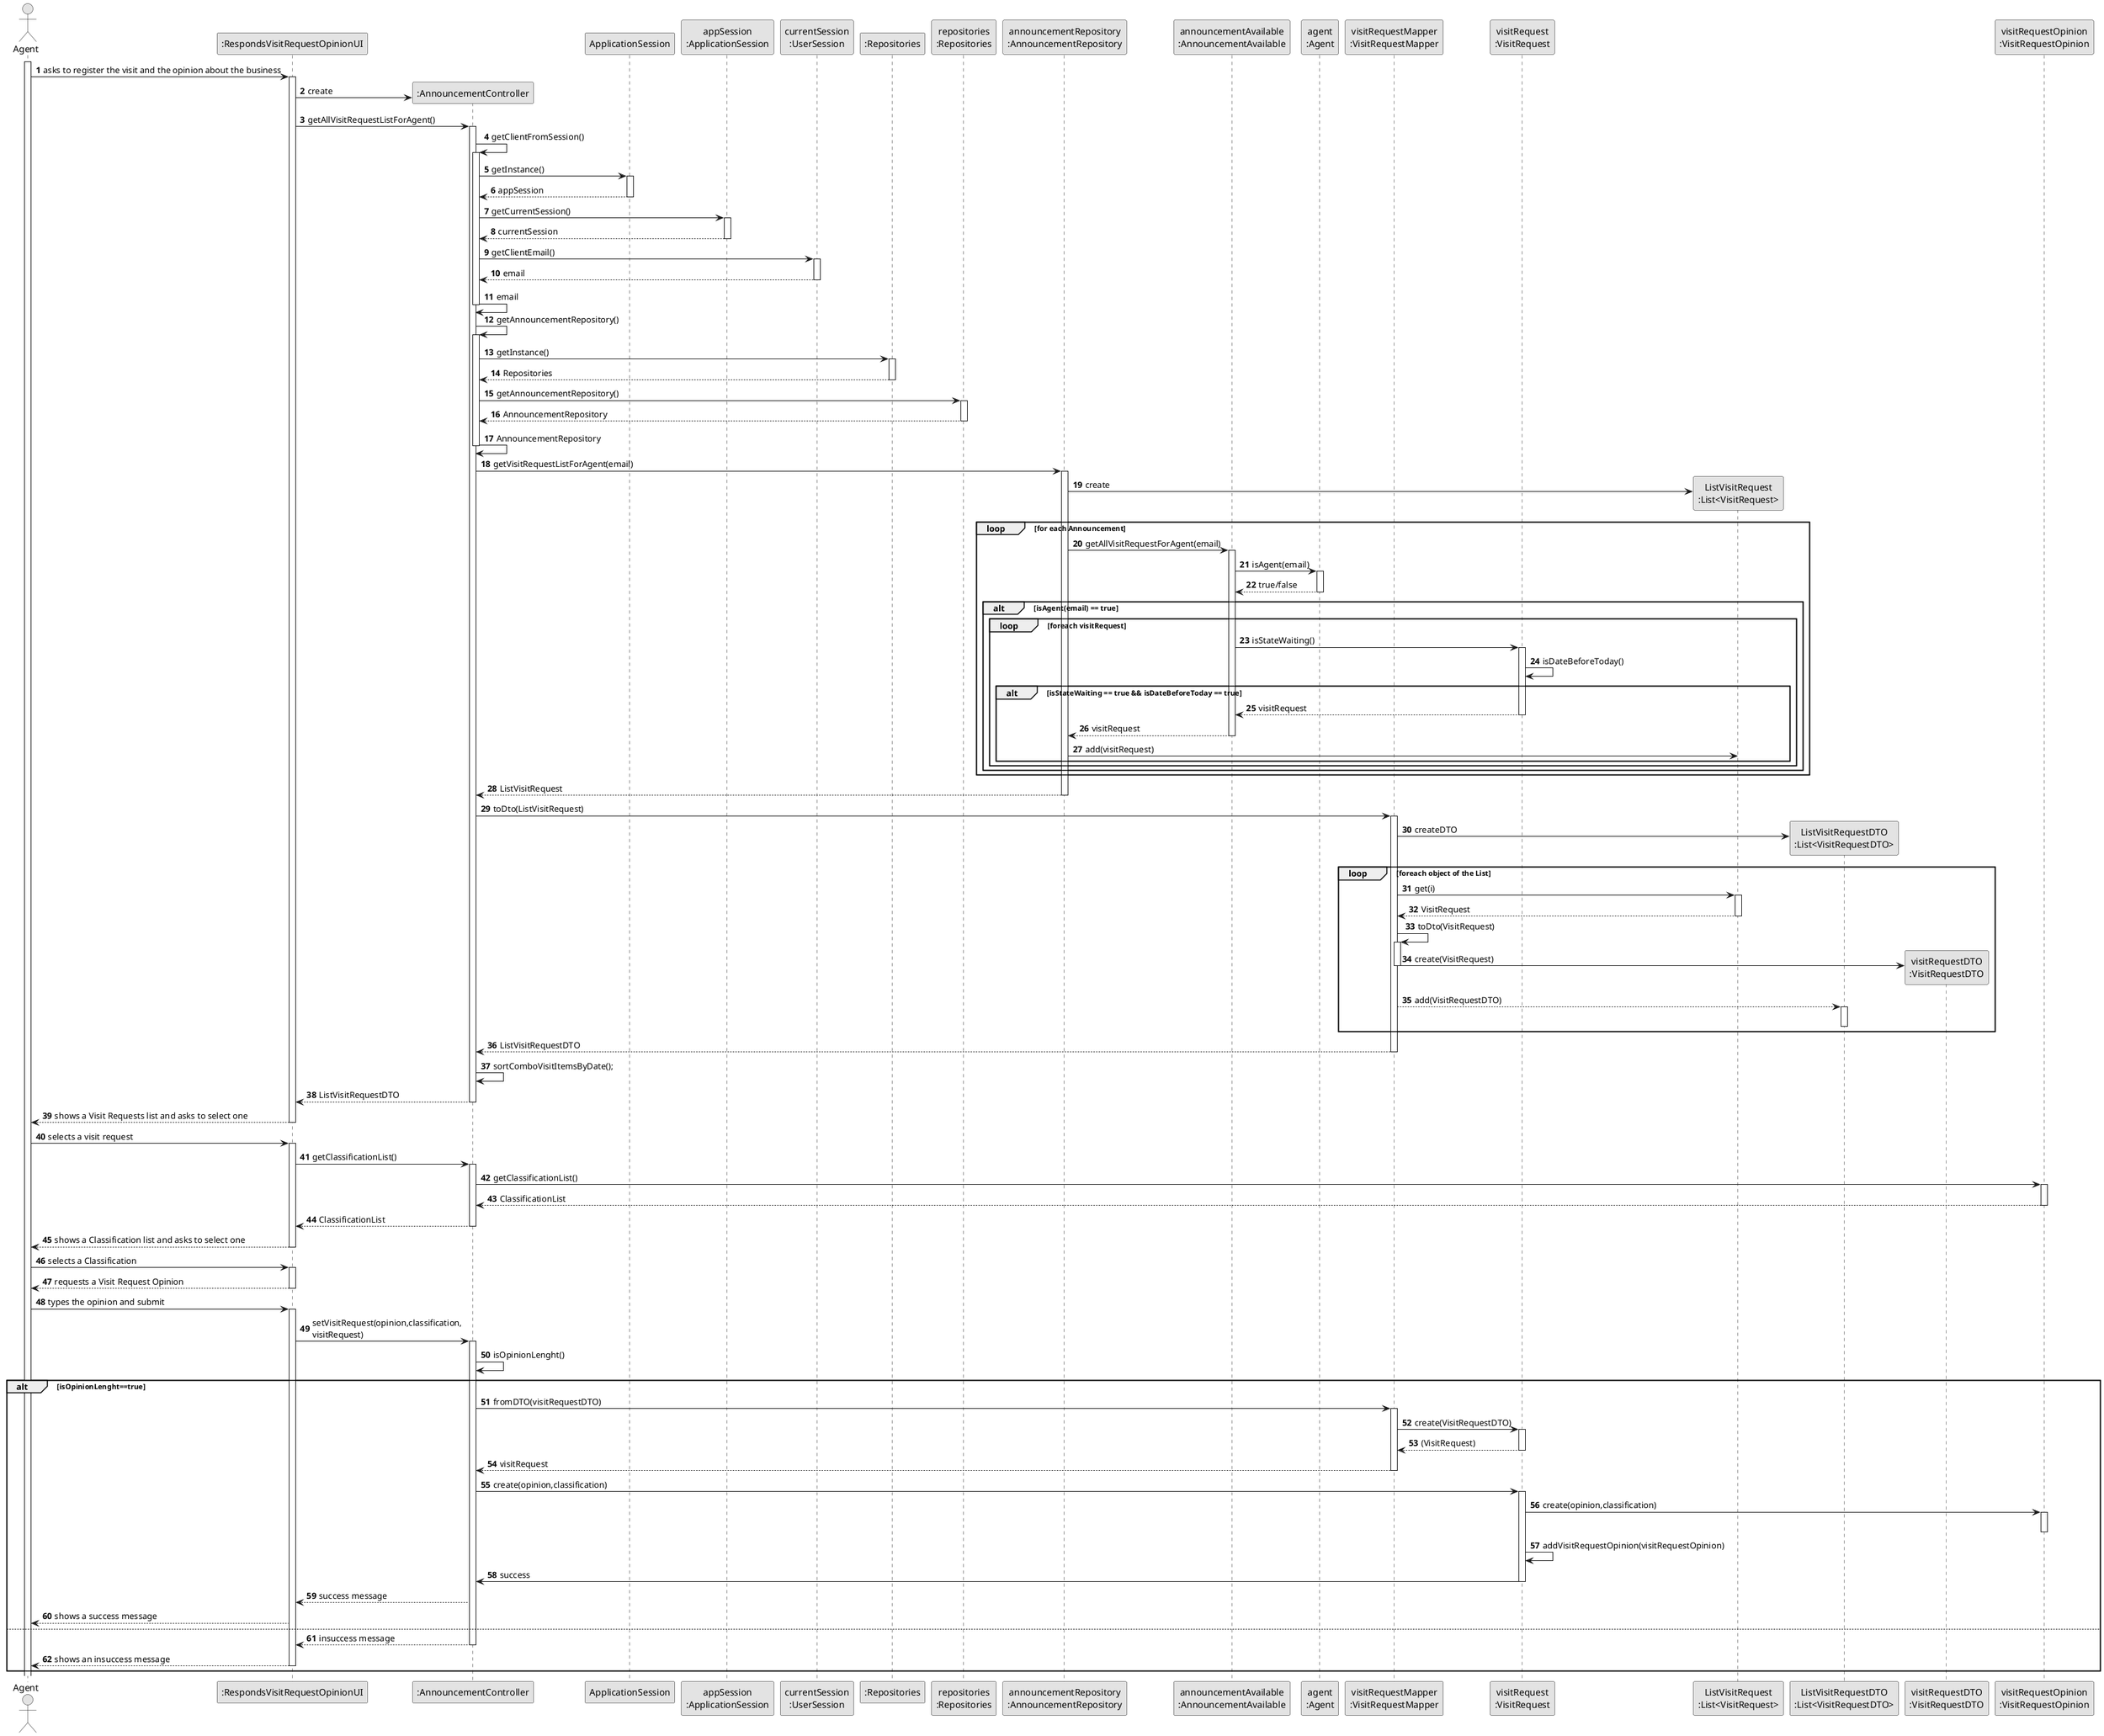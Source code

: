@startuml
skinparam monochrome true
skinparam packageStyle rectangle
skinparam shadowing false

autonumber

'hide footbox


actor "Agent" as actor
participant ":RespondsVisitRequestOpinionUI" as UI
participant ":AnnouncementController" as controller
participant "ApplicationSession" as appSession
participant "appSession\n:ApplicationSession" as app
participant "currentSession\n:UserSession" as session
participant ":Repositories" as REPO
participant "repositories\n:Repositories" as rep
participant "announcementRepository\n:AnnouncementRepository" as AnnouncementRepo
participant "announcementAvailable\n:AnnouncementAvailable" as Announcement
participant "agent\n:Agent" as agent
participant "visitRequestMapper\n:VisitRequestMapper" as mapper

participant "visitRequest\n:VisitRequest" as visit
participant "ListVisitRequest\n:List<VisitRequest>" as List
participant "ListVisitRequestDTO\n:List<VisitRequestDTO>" as ListDTO
participant "visitRequestDTO\n:VisitRequestDTO" as DTO
participant "visitRequestOpinion\n:VisitRequestOpinion" as opinion


activate actor
actor -> UI : asks to register the visit and the opinion about the business
    activate UI

    UI -> controller**: create


    UI -> controller: getAllVisitRequestListForAgent()
    activate controller
    controller -> controller : getClientFromSession()
        activate controller
        controller->appSession: getInstance()
        activate appSession
        appSession-->controller : appSession
        deactivate

        controller->app: getCurrentSession()
        activate app
        app-->controller : currentSession
        deactivate

        controller->session: getClientEmail()
        activate session
        session-->controller : email
            deactivate session
            controller -> controller : email
        deactivate controller

            controller -> controller : getAnnouncementRepository()
            activate controller
            controller -> REPO: getInstance()
              activate REPO

            REPO --> controller : Repositories
            deactivate REPO

            controller -> rep: getAnnouncementRepository()
                        activate rep

            rep --> controller : AnnouncementRepository
            deactivate rep
            controller->controller:AnnouncementRepository
            deactivate controller
            controller -> AnnouncementRepo : getVisitRequestListForAgent(email)
                activate AnnouncementRepo
                    AnnouncementRepo->List**:create

                    loop for each Announcement
                        AnnouncementRepo -> Announcement:getAllVisitRequestForAgent(email)
                        activate Announcement
                        Announcement -> agent: isAgent(email)
                        activate agent
                        agent --> Announcement : true/false
                        deactivate
                        alt isAgent(email) == true
                            loop foreach visitRequest
                                Announcement -> visit : isStateWaiting()
                                activate visit
                                visit -> visit : isDateBeforeToday()
                                alt isStateWaiting == true && isDateBeforeToday == true
                                    visit-->Announcement : visitRequest
                                    deactivate
                                    Announcement-->AnnouncementRepo:visitRequest
                                    deactivate
                                    AnnouncementRepo -> List: add(visitRequest)

                                end
                            end
                        end
                    end
                    AnnouncementRepo -->controller : ListVisitRequest
                deactivate
                 controller -> mapper:toDto(ListVisitRequest)
                    activate mapper

                        mapper->ListDTO**:createDTO
                        loop foreach object of the List
                        mapper -> List : get(i)
                        activate List
                        List --> mapper : VisitRequest
                        deactivate List

                        mapper -> mapper : toDto(VisitRequest)
                        activate mapper
                        mapper-> DTO** : create(VisitRequest)
                        deactivate
                        mapper --> ListDTO : add(VisitRequestDTO)
                        activate ListDTO
                        deactivate

                        end



                        mapper --> controller : ListVisitRequestDTO
                        deactivate
                        controller -> controller: sortComboVisitItemsByDate();


        controller-->UI : ListVisitRequestDTO
        deactivate

UI --> actor: shows a Visit Requests list and asks to select one
deactivate UI

actor -> UI : selects a visit request
activate UI
        UI->controller : getClassificationList()
        activate controller
                    controller->opinion : getClassificationList()
                    activate opinion
                    opinion-->controller : ClassificationList
                    deactivate

        controller-->UI: ClassificationList
        deactivate
UI --> actor: shows a Classification list and asks to select one
deactivate UI

actor -> UI : selects a Classification

activate UI
UI --> actor: requests a Visit Request Opinion
deactivate
actor -> UI : types the opinion and submit
activate UI
    UI->controller: setVisitRequest(opinion,classification,\nvisitRequest)
        activate controller
            controller-> controller:isOpinionLenght()
            alt isOpinionLenght==true



                    controller->mapper: fromDTO(visitRequestDTO)
                                    activate mapper
                                    mapper->visit:create(VisitRequestDTO)
                                    activate visit
                                    visit-->mapper: (VisitRequest)
                                    deactivate
                                    mapper-->controller:visitRequest
                                    deactivate

                    controller -> visit:create(opinion,classification)
                    activate visit
                    visit -> opinion : create(opinion,classification)
                    activate opinion
                    deactivate
                    visit->visit:addVisitRequestOpinion(visitRequestOpinion)
                    visit->controller:success
                    deactivate
                    controller-->UI:success message

                    UI --> actor: shows a success message

            else
            controller-->UI:insuccess message
            deactivate controller

            UI --> actor: shows an insuccess message
            deactivate
            end


deactivate UI



@enduml